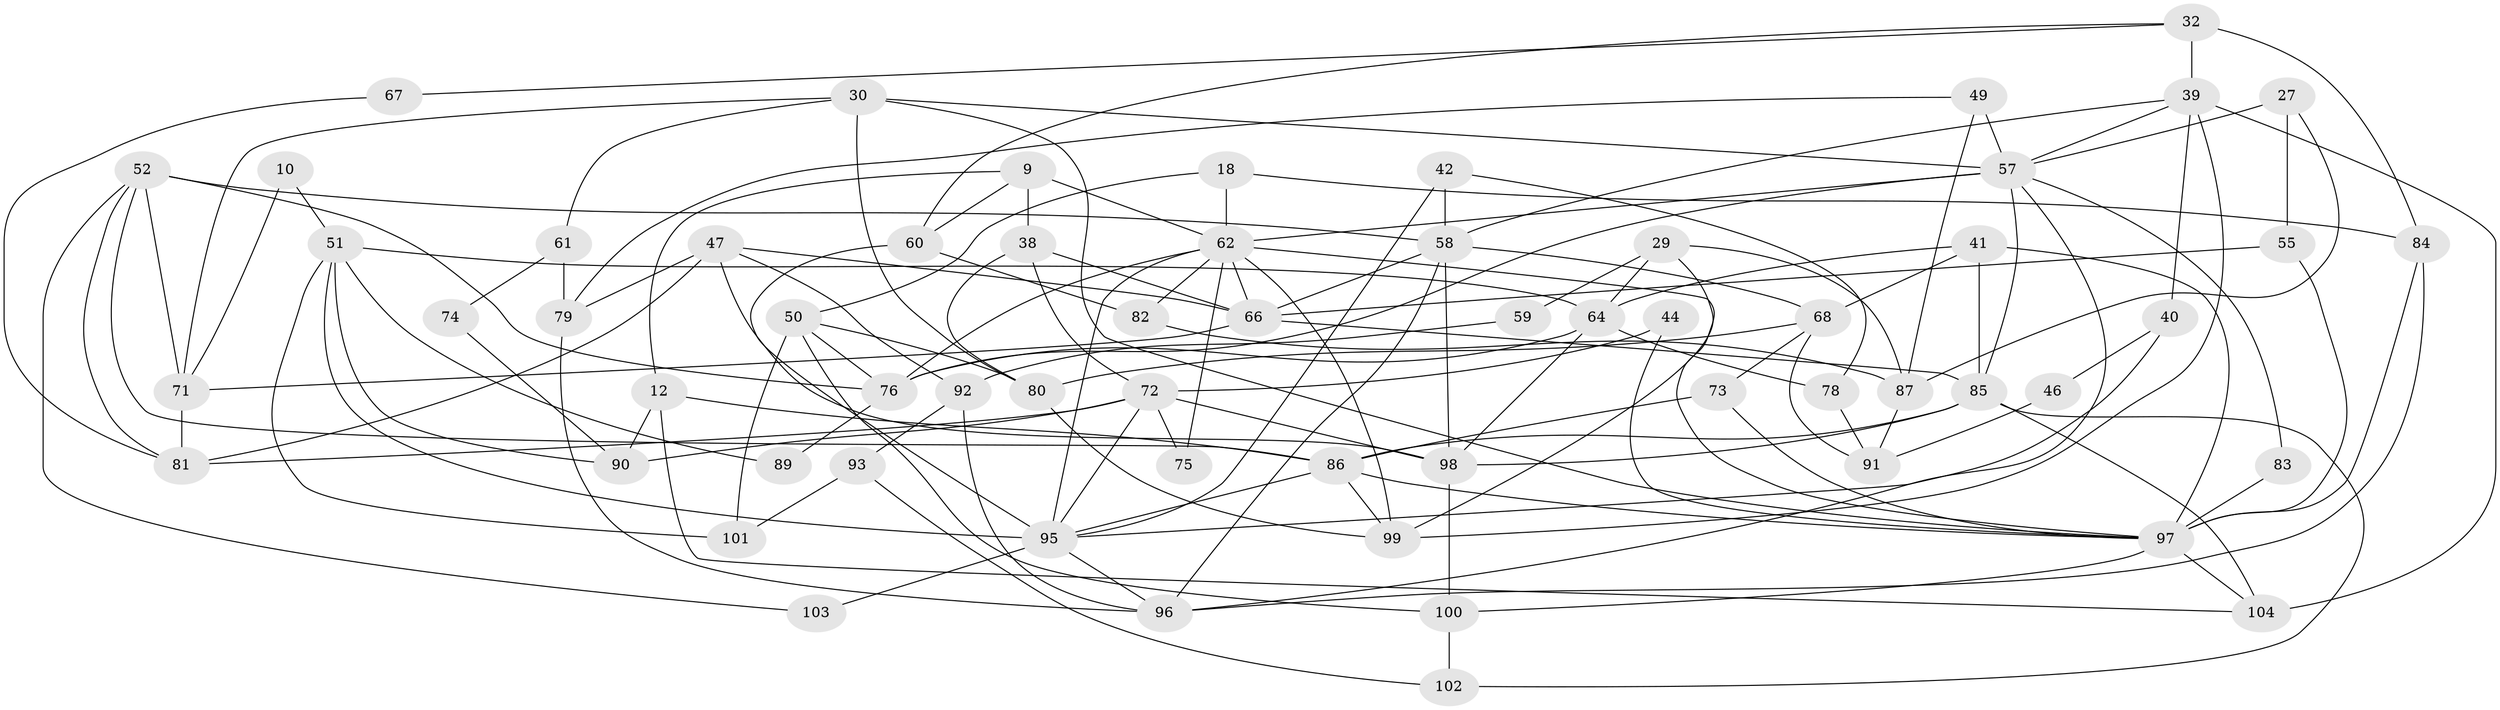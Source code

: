 // original degree distribution, {3: 0.27884615384615385, 2: 0.14423076923076922, 4: 0.23076923076923078, 5: 0.19230769230769232, 6: 0.11538461538461539, 7: 0.009615384615384616, 8: 0.028846153846153848}
// Generated by graph-tools (version 1.1) at 2025/53/03/04/25 21:53:03]
// undirected, 62 vertices, 138 edges
graph export_dot {
graph [start="1"]
  node [color=gray90,style=filled];
  9 [super="+1"];
  10;
  12;
  18;
  27 [super="+3"];
  29;
  30 [super="+28"];
  32 [super="+24"];
  38;
  39 [super="+5"];
  40;
  41 [super="+37"];
  42;
  44;
  46;
  47;
  49 [super="+36"];
  50 [super="+6"];
  51;
  52 [super="+35"];
  55;
  57 [super="+4+34"];
  58 [super="+13"];
  59;
  60 [super="+16"];
  61;
  62 [super="+22+56"];
  64 [super="+48"];
  66 [super="+17+43"];
  67;
  68;
  71 [super="+45"];
  72 [super="+54"];
  73;
  74;
  75;
  76;
  78;
  79;
  80;
  81;
  82 [super="+23"];
  83;
  84;
  85 [super="+77"];
  86 [super="+2+21"];
  87;
  89;
  90 [super="+15"];
  91;
  92;
  93;
  95 [super="+69"];
  96 [super="+88"];
  97 [super="+14+25+53+94"];
  98 [super="+70"];
  99;
  100;
  101;
  102;
  103;
  104 [super="+31"];
  9 -- 12;
  9 -- 60;
  9 -- 38;
  9 -- 62 [weight=2];
  10 -- 51;
  10 -- 71;
  12 -- 104;
  12 -- 90 [weight=2];
  12 -- 86;
  18 -- 84;
  18 -- 50;
  18 -- 62;
  27 -- 57;
  27 -- 87;
  27 -- 55;
  29 -- 99;
  29 -- 59;
  29 -- 87;
  29 -- 64;
  30 -- 61;
  30 -- 57;
  30 -- 97 [weight=2];
  30 -- 80;
  30 -- 71 [weight=2];
  32 -- 60;
  32 -- 39;
  32 -- 67;
  32 -- 84 [weight=2];
  38 -- 72;
  38 -- 80;
  38 -- 66;
  39 -- 104 [weight=2];
  39 -- 40;
  39 -- 57;
  39 -- 58 [weight=2];
  39 -- 99;
  40 -- 46;
  40 -- 95;
  41 -- 85 [weight=3];
  41 -- 64 [weight=2];
  41 -- 68;
  41 -- 97 [weight=2];
  42 -- 95;
  42 -- 78;
  42 -- 58;
  44 -- 72 [weight=2];
  44 -- 97 [weight=2];
  46 -- 91;
  47 -- 81;
  47 -- 98;
  47 -- 66;
  47 -- 79;
  47 -- 92;
  49 -- 57 [weight=2];
  49 -- 87;
  49 -- 79;
  50 -- 100;
  50 -- 80;
  50 -- 76;
  50 -- 101;
  51 -- 89;
  51 -- 101;
  51 -- 90;
  51 -- 64 [weight=2];
  51 -- 95 [weight=2];
  52 -- 76 [weight=2];
  52 -- 103;
  52 -- 81;
  52 -- 71;
  52 -- 58;
  52 -- 86;
  55 -- 66;
  55 -- 97;
  57 -- 76;
  57 -- 83;
  57 -- 96 [weight=2];
  57 -- 62 [weight=2];
  57 -- 85;
  58 -- 98;
  58 -- 96;
  58 -- 68;
  58 -- 66;
  59 -- 92;
  60 -- 95 [weight=2];
  60 -- 82;
  61 -- 79;
  61 -- 74;
  62 -- 66 [weight=2];
  62 -- 75;
  62 -- 95;
  62 -- 99;
  62 -- 97;
  62 -- 82;
  62 -- 76;
  64 -- 76 [weight=2];
  64 -- 78;
  64 -- 98;
  66 -- 85;
  66 -- 71;
  67 -- 81;
  68 -- 80;
  68 -- 73;
  68 -- 91;
  71 -- 81;
  72 -- 98 [weight=2];
  72 -- 81 [weight=2];
  72 -- 90;
  72 -- 75;
  72 -- 95;
  73 -- 97;
  73 -- 86;
  74 -- 90;
  76 -- 89;
  78 -- 91;
  79 -- 96;
  80 -- 99;
  82 -- 87;
  83 -- 97;
  84 -- 96;
  84 -- 97;
  85 -- 86;
  85 -- 98 [weight=2];
  85 -- 102;
  85 -- 104;
  86 -- 97;
  86 -- 95;
  86 -- 99;
  87 -- 91;
  92 -- 93;
  92 -- 96;
  93 -- 101;
  93 -- 102;
  95 -- 96 [weight=2];
  95 -- 103 [weight=2];
  97 -- 100;
  97 -- 104;
  98 -- 100;
  100 -- 102;
}
